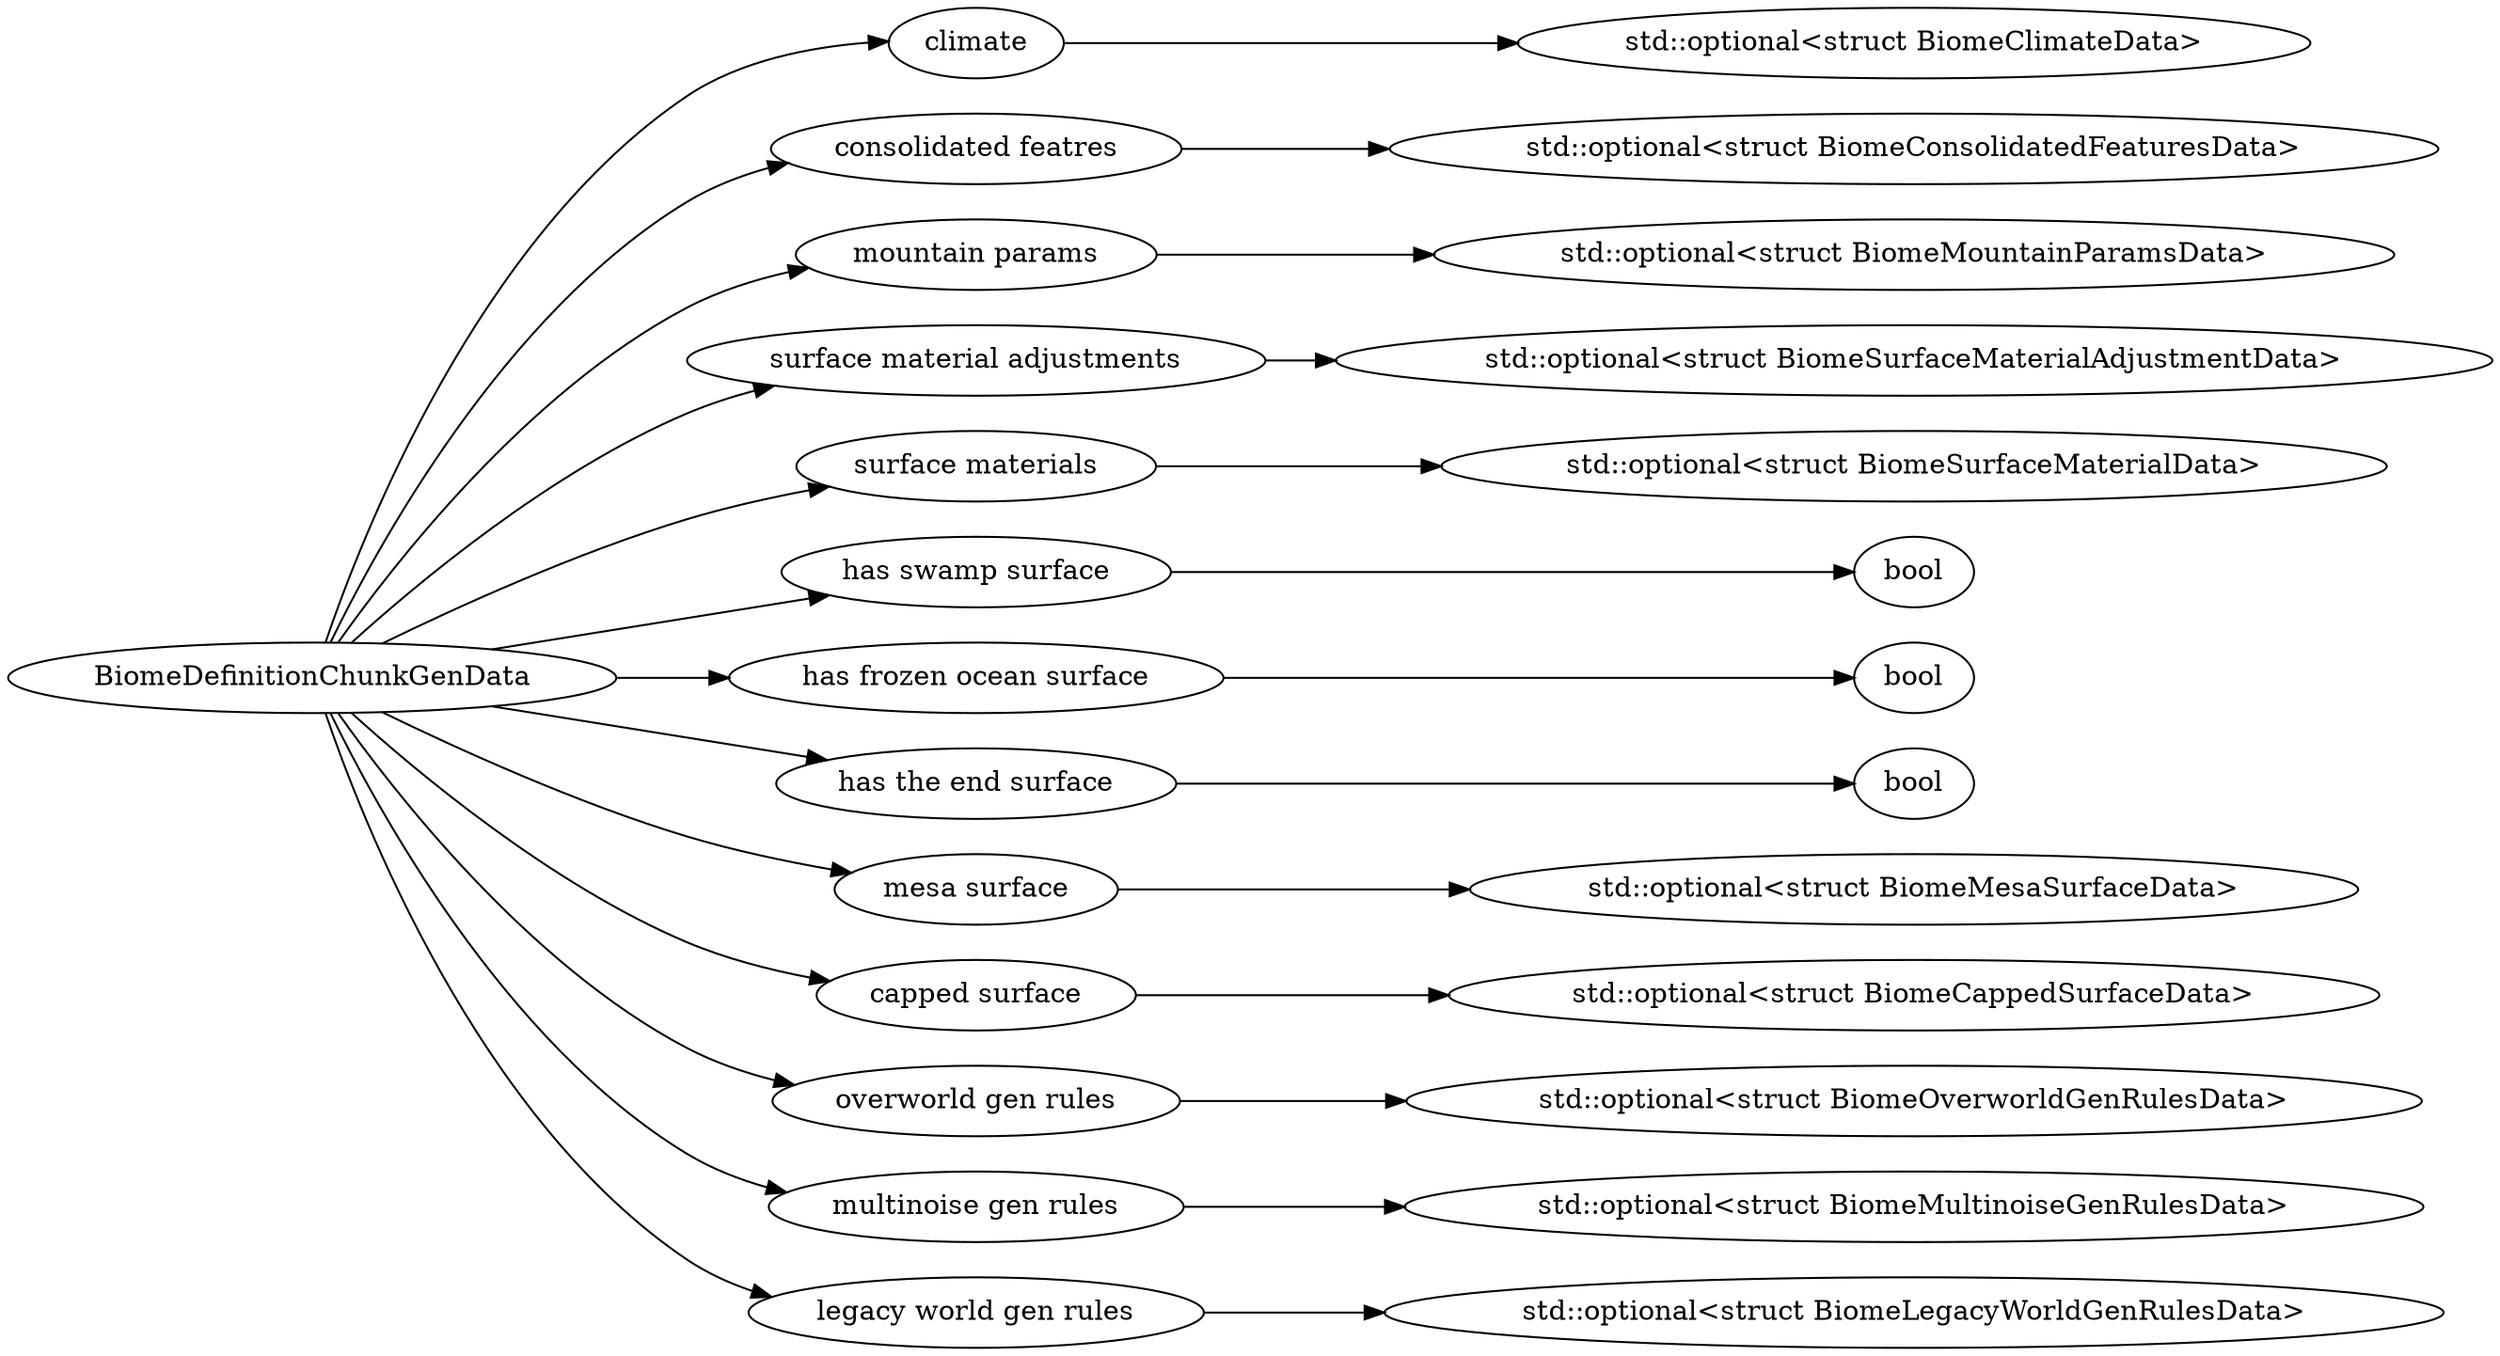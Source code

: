 digraph "BiomeDefinitionChunkGenData" {
rankdir = LR
58
58 -> 59
59 -> 82
58 -> 83
83 -> 143
58 -> 144
144 -> 166
58 -> 167
167 -> 210
58 -> 211
211 -> 217
58 -> 218
218 -> 219
58 -> 220
220 -> 221
58 -> 222
222 -> 223
58 -> 224
224 -> 239
58 -> 240
240 -> 265
58 -> 266
266 -> 336
58 -> 337
337 -> 354
58 -> 355
355 -> 368

58 [label="BiomeDefinitionChunkGenData",comment="name: \"BiomeDefinitionChunkGenData\", typeName: \"\", id: 58, branchId: 0, recurseId: -1, attributes: 0, notes: \"\""];
59 [label="climate",comment="name: \"climate\", typeName: \"std::optional<struct BiomeClimateData>\", id: 59, branchId: 0, recurseId: -1, attributes: 256, notes: \"\""];
82 [label="std::optional<struct BiomeClimateData>",comment="name: \"std::optional<struct BiomeClimateData>\", typeName: \"\", id: 82, branchId: 0, recurseId: -1, attributes: 512, notes: \"\""];
83 [label="consolidated featres",comment="name: \"consolidated featres\", typeName: \"std::optional<struct BiomeConsolidatedFeaturesData>\", id: 83, branchId: 0, recurseId: -1, attributes: 256, notes: \"\""];
143 [label="std::optional<struct BiomeConsolidatedFeaturesData>",comment="name: \"std::optional<struct BiomeConsolidatedFeaturesData>\", typeName: \"\", id: 143, branchId: 0, recurseId: -1, attributes: 512, notes: \"\""];
144 [label="mountain params",comment="name: \"mountain params\", typeName: \"std::optional<struct BiomeMountainParamsData>\", id: 144, branchId: 0, recurseId: -1, attributes: 256, notes: \"\""];
166 [label="std::optional<struct BiomeMountainParamsData>",comment="name: \"std::optional<struct BiomeMountainParamsData>\", typeName: \"\", id: 166, branchId: 0, recurseId: -1, attributes: 512, notes: \"\""];
167 [label="surface material adjustments",comment="name: \"surface material adjustments\", typeName: \"std::optional<struct BiomeSurfaceMaterialAdjustmentData>\", id: 167, branchId: 0, recurseId: -1, attributes: 256, notes: \"\""];
210 [label="std::optional<struct BiomeSurfaceMaterialAdjustmentData>",comment="name: \"std::optional<struct BiomeSurfaceMaterialAdjustmentData>\", typeName: \"\", id: 210, branchId: 0, recurseId: -1, attributes: 512, notes: \"\""];
211 [label="surface materials",comment="name: \"surface materials\", typeName: \"std::optional<struct BiomeSurfaceMaterialData>\", id: 211, branchId: 0, recurseId: -1, attributes: 256, notes: \"\""];
217 [label="std::optional<struct BiomeSurfaceMaterialData>",comment="name: \"std::optional<struct BiomeSurfaceMaterialData>\", typeName: \"\", id: 217, branchId: 0, recurseId: -1, attributes: 512, notes: \"\""];
218 [label="has swamp surface",comment="name: \"has swamp surface\", typeName: \"\", id: 218, branchId: 0, recurseId: -1, attributes: 0, notes: \"\""];
219 [label="bool",comment="name: \"bool\", typeName: \"\", id: 219, branchId: 0, recurseId: -1, attributes: 512, notes: \"\""];
220 [label="has frozen ocean surface",comment="name: \"has frozen ocean surface\", typeName: \"\", id: 220, branchId: 0, recurseId: -1, attributes: 0, notes: \"\""];
221 [label="bool",comment="name: \"bool\", typeName: \"\", id: 221, branchId: 0, recurseId: -1, attributes: 512, notes: \"\""];
222 [label="has the end surface",comment="name: \"has the end surface\", typeName: \"\", id: 222, branchId: 0, recurseId: -1, attributes: 0, notes: \"\""];
223 [label="bool",comment="name: \"bool\", typeName: \"\", id: 223, branchId: 0, recurseId: -1, attributes: 512, notes: \"\""];
224 [label="mesa surface",comment="name: \"mesa surface\", typeName: \"std::optional<struct BiomeMesaSurfaceData>\", id: 224, branchId: 0, recurseId: -1, attributes: 256, notes: \"\""];
239 [label="std::optional<struct BiomeMesaSurfaceData>",comment="name: \"std::optional<struct BiomeMesaSurfaceData>\", typeName: \"\", id: 239, branchId: 0, recurseId: -1, attributes: 512, notes: \"\""];
240 [label="capped surface",comment="name: \"capped surface\", typeName: \"std::optional<struct BiomeCappedSurfaceData>\", id: 240, branchId: 0, recurseId: -1, attributes: 256, notes: \"\""];
265 [label="std::optional<struct BiomeCappedSurfaceData>",comment="name: \"std::optional<struct BiomeCappedSurfaceData>\", typeName: \"\", id: 265, branchId: 0, recurseId: -1, attributes: 512, notes: \"\""];
266 [label="overworld gen rules",comment="name: \"overworld gen rules\", typeName: \"std::optional<struct BiomeOverworldGenRulesData>\", id: 266, branchId: 0, recurseId: -1, attributes: 256, notes: \"\""];
336 [label="std::optional<struct BiomeOverworldGenRulesData>",comment="name: \"std::optional<struct BiomeOverworldGenRulesData>\", typeName: \"\", id: 336, branchId: 0, recurseId: -1, attributes: 512, notes: \"\""];
337 [label="multinoise gen rules",comment="name: \"multinoise gen rules\", typeName: \"std::optional<struct BiomeMultinoiseGenRulesData>\", id: 337, branchId: 0, recurseId: -1, attributes: 256, notes: \"\""];
354 [label="std::optional<struct BiomeMultinoiseGenRulesData>",comment="name: \"std::optional<struct BiomeMultinoiseGenRulesData>\", typeName: \"\", id: 354, branchId: 0, recurseId: -1, attributes: 512, notes: \"\""];
355 [label="legacy world gen rules",comment="name: \"legacy world gen rules\", typeName: \"std::optional<struct BiomeLegacyWorldGenRulesData>\", id: 355, branchId: 0, recurseId: -1, attributes: 256, notes: \"\""];
368 [label="std::optional<struct BiomeLegacyWorldGenRulesData>",comment="name: \"std::optional<struct BiomeLegacyWorldGenRulesData>\", typeName: \"\", id: 368, branchId: 0, recurseId: -1, attributes: 512, notes: \"\""];
{ rank = max;82;143;166;210;217;219;221;223;239;265;336;354;368}

}
